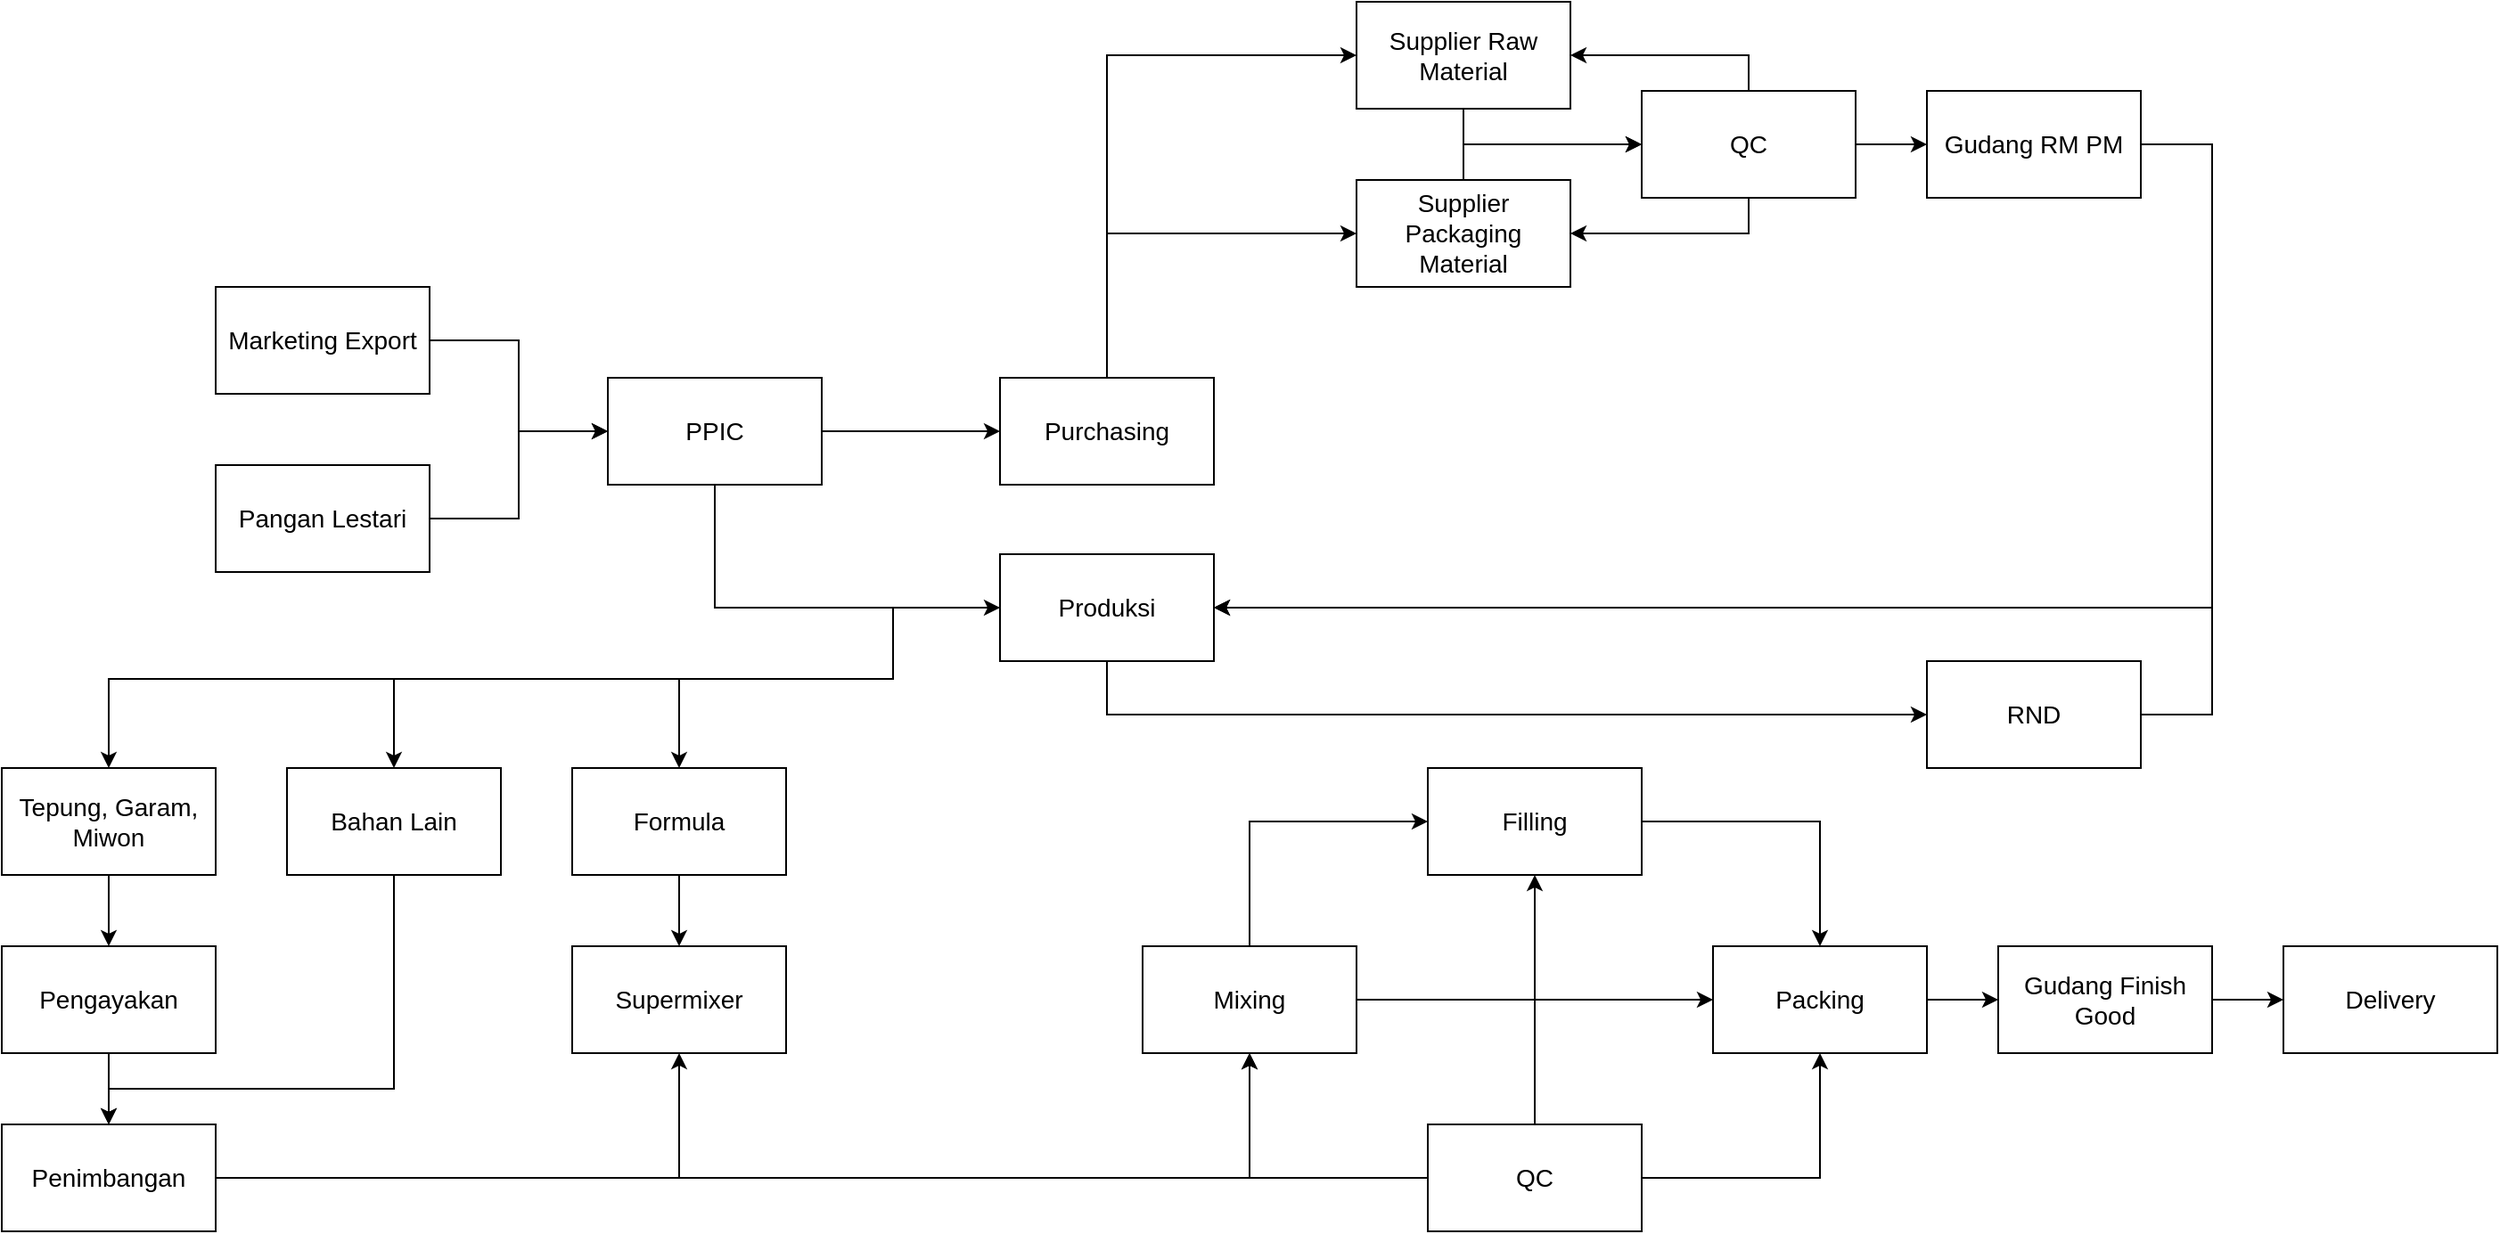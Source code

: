 <mxfile version="26.2.9">
  <diagram name="Page-1" id="cf-V2gqi7i_fhJFO8fwm">
    <mxGraphModel dx="1780" dy="632" grid="1" gridSize="10" guides="1" tooltips="1" connect="1" arrows="1" fold="1" page="1" pageScale="1" pageWidth="850" pageHeight="1100" math="0" shadow="0">
      <root>
        <mxCell id="0" />
        <mxCell id="1" parent="0" />
        <mxCell id="frWIrJoRdRerQJBQV_GG-7" value="" style="edgeStyle=orthogonalEdgeStyle;rounded=0;orthogonalLoop=1;jettySize=auto;html=1;" edge="1" parent="1" source="oBX4iHXAOmjOvNSdd5BE-188" target="oBX4iHXAOmjOvNSdd5BE-189">
          <mxGeometry relative="1" as="geometry" />
        </mxCell>
        <mxCell id="oBX4iHXAOmjOvNSdd5BE-188" value="Marketing Export" style="whiteSpace=wrap;strokeWidth=1;fontSize=14;" parent="1" vertex="1">
          <mxGeometry x="40" y="940" width="120" height="60" as="geometry" />
        </mxCell>
        <mxCell id="frWIrJoRdRerQJBQV_GG-9" value="" style="edgeStyle=orthogonalEdgeStyle;rounded=0;orthogonalLoop=1;jettySize=auto;html=1;" edge="1" parent="1" source="oBX4iHXAOmjOvNSdd5BE-189" target="oBX4iHXAOmjOvNSdd5BE-191">
          <mxGeometry relative="1" as="geometry" />
        </mxCell>
        <mxCell id="frWIrJoRdRerQJBQV_GG-10" style="edgeStyle=orthogonalEdgeStyle;rounded=0;orthogonalLoop=1;jettySize=auto;html=1;entryX=0;entryY=0.5;entryDx=0;entryDy=0;exitX=0.5;exitY=0.983;exitDx=0;exitDy=0;exitPerimeter=0;" edge="1" parent="1" source="oBX4iHXAOmjOvNSdd5BE-189" target="oBX4iHXAOmjOvNSdd5BE-196">
          <mxGeometry relative="1" as="geometry">
            <Array as="points">
              <mxPoint x="320" y="1120" />
            </Array>
          </mxGeometry>
        </mxCell>
        <mxCell id="oBX4iHXAOmjOvNSdd5BE-189" value="PPIC" style="whiteSpace=wrap;strokeWidth=1;fontSize=14;" parent="1" vertex="1">
          <mxGeometry x="260" y="991" width="120" height="60" as="geometry" />
        </mxCell>
        <mxCell id="frWIrJoRdRerQJBQV_GG-8" value="" style="edgeStyle=orthogonalEdgeStyle;rounded=0;orthogonalLoop=1;jettySize=auto;html=1;" edge="1" parent="1" source="oBX4iHXAOmjOvNSdd5BE-190" target="oBX4iHXAOmjOvNSdd5BE-189">
          <mxGeometry relative="1" as="geometry" />
        </mxCell>
        <mxCell id="oBX4iHXAOmjOvNSdd5BE-190" value="Pangan Lestari" style="whiteSpace=wrap;strokeWidth=1;fontSize=14;" parent="1" vertex="1">
          <mxGeometry x="40" y="1040" width="120" height="60" as="geometry" />
        </mxCell>
        <mxCell id="frWIrJoRdRerQJBQV_GG-11" style="edgeStyle=orthogonalEdgeStyle;rounded=0;orthogonalLoop=1;jettySize=auto;html=1;entryX=0;entryY=0.5;entryDx=0;entryDy=0;" edge="1" parent="1" source="oBX4iHXAOmjOvNSdd5BE-191" target="oBX4iHXAOmjOvNSdd5BE-192">
          <mxGeometry relative="1" as="geometry">
            <Array as="points">
              <mxPoint x="540" y="810" />
            </Array>
          </mxGeometry>
        </mxCell>
        <mxCell id="frWIrJoRdRerQJBQV_GG-12" style="edgeStyle=orthogonalEdgeStyle;rounded=0;orthogonalLoop=1;jettySize=auto;html=1;entryX=0;entryY=0.5;entryDx=0;entryDy=0;" edge="1" parent="1" source="oBX4iHXAOmjOvNSdd5BE-191" target="oBX4iHXAOmjOvNSdd5BE-193">
          <mxGeometry relative="1" as="geometry">
            <Array as="points">
              <mxPoint x="540" y="910" />
            </Array>
          </mxGeometry>
        </mxCell>
        <mxCell id="oBX4iHXAOmjOvNSdd5BE-191" value="Purchasing" style="whiteSpace=wrap;strokeWidth=1;fontSize=14;" parent="1" vertex="1">
          <mxGeometry x="480" y="991" width="120" height="60" as="geometry" />
        </mxCell>
        <mxCell id="frWIrJoRdRerQJBQV_GG-13" style="edgeStyle=orthogonalEdgeStyle;rounded=0;orthogonalLoop=1;jettySize=auto;html=1;entryX=0;entryY=0.5;entryDx=0;entryDy=0;" edge="1" parent="1" source="oBX4iHXAOmjOvNSdd5BE-192" target="oBX4iHXAOmjOvNSdd5BE-194">
          <mxGeometry relative="1" as="geometry">
            <Array as="points">
              <mxPoint x="740" y="860" />
            </Array>
          </mxGeometry>
        </mxCell>
        <mxCell id="oBX4iHXAOmjOvNSdd5BE-192" value="Supplier Raw Material" style="whiteSpace=wrap;strokeWidth=1;fontSize=14;" parent="1" vertex="1">
          <mxGeometry x="680" y="780" width="120" height="60" as="geometry" />
        </mxCell>
        <mxCell id="frWIrJoRdRerQJBQV_GG-14" style="edgeStyle=orthogonalEdgeStyle;rounded=0;orthogonalLoop=1;jettySize=auto;html=1;entryX=0;entryY=0.5;entryDx=0;entryDy=0;" edge="1" parent="1" source="oBX4iHXAOmjOvNSdd5BE-193" target="oBX4iHXAOmjOvNSdd5BE-194">
          <mxGeometry relative="1" as="geometry">
            <Array as="points">
              <mxPoint x="740" y="860" />
            </Array>
          </mxGeometry>
        </mxCell>
        <mxCell id="oBX4iHXAOmjOvNSdd5BE-193" value="Supplier Packaging Material" style="whiteSpace=wrap;strokeWidth=1;fontSize=14;" parent="1" vertex="1">
          <mxGeometry x="680" y="880" width="120" height="60" as="geometry" />
        </mxCell>
        <mxCell id="frWIrJoRdRerQJBQV_GG-15" style="edgeStyle=orthogonalEdgeStyle;rounded=0;orthogonalLoop=1;jettySize=auto;html=1;entryX=1;entryY=0.5;entryDx=0;entryDy=0;" edge="1" parent="1" source="oBX4iHXAOmjOvNSdd5BE-194" target="oBX4iHXAOmjOvNSdd5BE-192">
          <mxGeometry relative="1" as="geometry">
            <Array as="points">
              <mxPoint x="900" y="810" />
            </Array>
          </mxGeometry>
        </mxCell>
        <mxCell id="frWIrJoRdRerQJBQV_GG-16" style="edgeStyle=orthogonalEdgeStyle;rounded=0;orthogonalLoop=1;jettySize=auto;html=1;entryX=1;entryY=0.5;entryDx=0;entryDy=0;" edge="1" parent="1" source="oBX4iHXAOmjOvNSdd5BE-194" target="oBX4iHXAOmjOvNSdd5BE-193">
          <mxGeometry relative="1" as="geometry">
            <Array as="points">
              <mxPoint x="900" y="910" />
            </Array>
          </mxGeometry>
        </mxCell>
        <mxCell id="frWIrJoRdRerQJBQV_GG-17" value="" style="edgeStyle=orthogonalEdgeStyle;rounded=0;orthogonalLoop=1;jettySize=auto;html=1;" edge="1" parent="1" source="oBX4iHXAOmjOvNSdd5BE-194" target="oBX4iHXAOmjOvNSdd5BE-195">
          <mxGeometry relative="1" as="geometry" />
        </mxCell>
        <mxCell id="oBX4iHXAOmjOvNSdd5BE-194" value="QC" style="whiteSpace=wrap;strokeWidth=1;fontSize=14;" parent="1" vertex="1">
          <mxGeometry x="840" y="830" width="120" height="60" as="geometry" />
        </mxCell>
        <mxCell id="frWIrJoRdRerQJBQV_GG-18" style="edgeStyle=orthogonalEdgeStyle;rounded=0;orthogonalLoop=1;jettySize=auto;html=1;entryX=1;entryY=0.5;entryDx=0;entryDy=0;" edge="1" parent="1" source="oBX4iHXAOmjOvNSdd5BE-195" target="oBX4iHXAOmjOvNSdd5BE-196">
          <mxGeometry relative="1" as="geometry">
            <Array as="points">
              <mxPoint x="1160" y="860" />
              <mxPoint x="1160" y="1120" />
            </Array>
          </mxGeometry>
        </mxCell>
        <mxCell id="oBX4iHXAOmjOvNSdd5BE-195" value="Gudang RM PM" style="whiteSpace=wrap;strokeWidth=1;fontSize=14;" parent="1" vertex="1">
          <mxGeometry x="1000" y="830" width="120" height="60" as="geometry" />
        </mxCell>
        <mxCell id="frWIrJoRdRerQJBQV_GG-20" style="edgeStyle=orthogonalEdgeStyle;rounded=0;orthogonalLoop=1;jettySize=auto;html=1;" edge="1" parent="1" source="oBX4iHXAOmjOvNSdd5BE-196" target="oBX4iHXAOmjOvNSdd5BE-197">
          <mxGeometry relative="1" as="geometry">
            <Array as="points">
              <mxPoint x="540" y="1180" />
            </Array>
          </mxGeometry>
        </mxCell>
        <mxCell id="frWIrJoRdRerQJBQV_GG-22" style="edgeStyle=orthogonalEdgeStyle;rounded=0;orthogonalLoop=1;jettySize=auto;html=1;entryX=0.5;entryY=0;entryDx=0;entryDy=0;" edge="1" parent="1" source="oBX4iHXAOmjOvNSdd5BE-196" target="oBX4iHXAOmjOvNSdd5BE-198">
          <mxGeometry relative="1" as="geometry">
            <Array as="points">
              <mxPoint x="420" y="1160" />
              <mxPoint x="-20" y="1160" />
            </Array>
          </mxGeometry>
        </mxCell>
        <mxCell id="frWIrJoRdRerQJBQV_GG-23" style="edgeStyle=orthogonalEdgeStyle;rounded=0;orthogonalLoop=1;jettySize=auto;html=1;entryX=0.5;entryY=0;entryDx=0;entryDy=0;" edge="1" parent="1" source="oBX4iHXAOmjOvNSdd5BE-196" target="oBX4iHXAOmjOvNSdd5BE-199">
          <mxGeometry relative="1" as="geometry">
            <Array as="points">
              <mxPoint x="420" y="1160" />
              <mxPoint x="140" y="1160" />
            </Array>
          </mxGeometry>
        </mxCell>
        <mxCell id="frWIrJoRdRerQJBQV_GG-24" style="edgeStyle=orthogonalEdgeStyle;rounded=0;orthogonalLoop=1;jettySize=auto;html=1;entryX=0.5;entryY=0;entryDx=0;entryDy=0;" edge="1" parent="1" source="oBX4iHXAOmjOvNSdd5BE-196" target="oBX4iHXAOmjOvNSdd5BE-200">
          <mxGeometry relative="1" as="geometry">
            <Array as="points">
              <mxPoint x="420" y="1160" />
              <mxPoint x="300" y="1160" />
            </Array>
          </mxGeometry>
        </mxCell>
        <mxCell id="oBX4iHXAOmjOvNSdd5BE-196" value="Produksi" style="whiteSpace=wrap;strokeWidth=1;fontSize=14;" parent="1" vertex="1">
          <mxGeometry x="480" y="1090" width="120" height="60" as="geometry" />
        </mxCell>
        <mxCell id="frWIrJoRdRerQJBQV_GG-19" style="edgeStyle=orthogonalEdgeStyle;rounded=0;orthogonalLoop=1;jettySize=auto;html=1;" edge="1" parent="1" source="oBX4iHXAOmjOvNSdd5BE-197">
          <mxGeometry relative="1" as="geometry">
            <mxPoint x="600" y="1120" as="targetPoint" />
            <Array as="points">
              <mxPoint x="1160" y="1180" />
              <mxPoint x="1160" y="1120" />
            </Array>
          </mxGeometry>
        </mxCell>
        <mxCell id="oBX4iHXAOmjOvNSdd5BE-197" value="RND" style="whiteSpace=wrap;strokeWidth=1;fontSize=14;" parent="1" vertex="1">
          <mxGeometry x="1000" y="1150" width="120" height="60" as="geometry" />
        </mxCell>
        <mxCell id="frWIrJoRdRerQJBQV_GG-25" value="" style="edgeStyle=orthogonalEdgeStyle;rounded=0;orthogonalLoop=1;jettySize=auto;html=1;" edge="1" parent="1" source="oBX4iHXAOmjOvNSdd5BE-198" target="oBX4iHXAOmjOvNSdd5BE-201">
          <mxGeometry relative="1" as="geometry" />
        </mxCell>
        <mxCell id="oBX4iHXAOmjOvNSdd5BE-198" value="Tepung, Garam, Miwon" style="whiteSpace=wrap;strokeWidth=1;fontSize=14;" parent="1" vertex="1">
          <mxGeometry x="-80" y="1210" width="120" height="60" as="geometry" />
        </mxCell>
        <mxCell id="frWIrJoRdRerQJBQV_GG-28" style="edgeStyle=orthogonalEdgeStyle;rounded=0;orthogonalLoop=1;jettySize=auto;html=1;entryX=0.5;entryY=0;entryDx=0;entryDy=0;" edge="1" parent="1" source="oBX4iHXAOmjOvNSdd5BE-199" target="oBX4iHXAOmjOvNSdd5BE-202">
          <mxGeometry relative="1" as="geometry">
            <Array as="points">
              <mxPoint x="140" y="1390" />
              <mxPoint x="-20" y="1390" />
            </Array>
          </mxGeometry>
        </mxCell>
        <mxCell id="oBX4iHXAOmjOvNSdd5BE-199" value="Bahan Lain" style="whiteSpace=wrap;strokeWidth=1;fontSize=14;" parent="1" vertex="1">
          <mxGeometry x="80" y="1210" width="120" height="60" as="geometry" />
        </mxCell>
        <mxCell id="frWIrJoRdRerQJBQV_GG-29" value="" style="edgeStyle=orthogonalEdgeStyle;rounded=0;orthogonalLoop=1;jettySize=auto;html=1;" edge="1" parent="1" source="oBX4iHXAOmjOvNSdd5BE-200" target="oBX4iHXAOmjOvNSdd5BE-203">
          <mxGeometry relative="1" as="geometry" />
        </mxCell>
        <mxCell id="oBX4iHXAOmjOvNSdd5BE-200" value="Formula" style="whiteSpace=wrap;strokeWidth=1;fontSize=14;" parent="1" vertex="1">
          <mxGeometry x="240" y="1210" width="120" height="60" as="geometry" />
        </mxCell>
        <mxCell id="frWIrJoRdRerQJBQV_GG-26" value="" style="edgeStyle=orthogonalEdgeStyle;rounded=0;orthogonalLoop=1;jettySize=auto;html=1;" edge="1" parent="1" source="oBX4iHXAOmjOvNSdd5BE-201" target="oBX4iHXAOmjOvNSdd5BE-202">
          <mxGeometry relative="1" as="geometry" />
        </mxCell>
        <mxCell id="oBX4iHXAOmjOvNSdd5BE-201" value="Pengayakan" style="whiteSpace=wrap;strokeWidth=1;fontSize=14;" parent="1" vertex="1">
          <mxGeometry x="-80" y="1310" width="120" height="60" as="geometry" />
        </mxCell>
        <mxCell id="frWIrJoRdRerQJBQV_GG-30" style="edgeStyle=orthogonalEdgeStyle;rounded=0;orthogonalLoop=1;jettySize=auto;html=1;entryX=0.5;entryY=1;entryDx=0;entryDy=0;entryPerimeter=0;" edge="1" parent="1" source="oBX4iHXAOmjOvNSdd5BE-202" target="oBX4iHXAOmjOvNSdd5BE-203">
          <mxGeometry relative="1" as="geometry">
            <mxPoint x="290" y="1400.0" as="targetPoint" />
          </mxGeometry>
        </mxCell>
        <mxCell id="frWIrJoRdRerQJBQV_GG-31" style="edgeStyle=orthogonalEdgeStyle;rounded=0;orthogonalLoop=1;jettySize=auto;html=1;entryX=0.5;entryY=1;entryDx=0;entryDy=0;" edge="1" parent="1" source="oBX4iHXAOmjOvNSdd5BE-202" target="oBX4iHXAOmjOvNSdd5BE-204">
          <mxGeometry relative="1" as="geometry" />
        </mxCell>
        <mxCell id="oBX4iHXAOmjOvNSdd5BE-202" value="Penimbangan" style="whiteSpace=wrap;strokeWidth=1;fontSize=14;" parent="1" vertex="1">
          <mxGeometry x="-80" y="1410" width="120" height="60" as="geometry" />
        </mxCell>
        <mxCell id="oBX4iHXAOmjOvNSdd5BE-203" value="Supermixer" style="whiteSpace=wrap;strokeWidth=1;fontSize=14;" parent="1" vertex="1">
          <mxGeometry x="240" y="1310" width="120" height="60" as="geometry" />
        </mxCell>
        <mxCell id="frWIrJoRdRerQJBQV_GG-33" style="edgeStyle=orthogonalEdgeStyle;rounded=0;orthogonalLoop=1;jettySize=auto;html=1;entryX=0;entryY=0.5;entryDx=0;entryDy=0;" edge="1" parent="1" source="oBX4iHXAOmjOvNSdd5BE-204" target="oBX4iHXAOmjOvNSdd5BE-206">
          <mxGeometry relative="1" as="geometry">
            <Array as="points">
              <mxPoint x="620" y="1240" />
            </Array>
          </mxGeometry>
        </mxCell>
        <mxCell id="frWIrJoRdRerQJBQV_GG-36" style="edgeStyle=orthogonalEdgeStyle;rounded=0;orthogonalLoop=1;jettySize=auto;html=1;entryX=0;entryY=0.5;entryDx=0;entryDy=0;" edge="1" parent="1" source="oBX4iHXAOmjOvNSdd5BE-204" target="oBX4iHXAOmjOvNSdd5BE-207">
          <mxGeometry relative="1" as="geometry" />
        </mxCell>
        <mxCell id="oBX4iHXAOmjOvNSdd5BE-204" value="Mixing" style="whiteSpace=wrap;strokeWidth=1;fontSize=14;" parent="1" vertex="1">
          <mxGeometry x="560" y="1310" width="120" height="60" as="geometry" />
        </mxCell>
        <mxCell id="frWIrJoRdRerQJBQV_GG-32" style="edgeStyle=orthogonalEdgeStyle;rounded=0;orthogonalLoop=1;jettySize=auto;html=1;entryX=0.5;entryY=1;entryDx=0;entryDy=0;entryPerimeter=0;" edge="1" parent="1" source="oBX4iHXAOmjOvNSdd5BE-205" target="oBX4iHXAOmjOvNSdd5BE-204">
          <mxGeometry relative="1" as="geometry">
            <mxPoint x="610" y="1380" as="targetPoint" />
          </mxGeometry>
        </mxCell>
        <mxCell id="frWIrJoRdRerQJBQV_GG-35" style="edgeStyle=orthogonalEdgeStyle;rounded=0;orthogonalLoop=1;jettySize=auto;html=1;entryX=0.5;entryY=1;entryDx=0;entryDy=0;" edge="1" parent="1" source="oBX4iHXAOmjOvNSdd5BE-205" target="oBX4iHXAOmjOvNSdd5BE-206">
          <mxGeometry relative="1" as="geometry" />
        </mxCell>
        <mxCell id="frWIrJoRdRerQJBQV_GG-37" style="edgeStyle=orthogonalEdgeStyle;rounded=0;orthogonalLoop=1;jettySize=auto;html=1;entryX=0.5;entryY=1;entryDx=0;entryDy=0;entryPerimeter=0;" edge="1" parent="1" source="oBX4iHXAOmjOvNSdd5BE-205" target="oBX4iHXAOmjOvNSdd5BE-207">
          <mxGeometry relative="1" as="geometry">
            <mxPoint x="940" y="1380" as="targetPoint" />
          </mxGeometry>
        </mxCell>
        <mxCell id="oBX4iHXAOmjOvNSdd5BE-205" value="QC" style="whiteSpace=wrap;strokeWidth=1;fontSize=14;" parent="1" vertex="1">
          <mxGeometry x="720" y="1410" width="120" height="60" as="geometry" />
        </mxCell>
        <mxCell id="frWIrJoRdRerQJBQV_GG-34" style="edgeStyle=orthogonalEdgeStyle;rounded=0;orthogonalLoop=1;jettySize=auto;html=1;entryX=0.5;entryY=0;entryDx=0;entryDy=0;" edge="1" parent="1" source="oBX4iHXAOmjOvNSdd5BE-206" target="oBX4iHXAOmjOvNSdd5BE-207">
          <mxGeometry relative="1" as="geometry" />
        </mxCell>
        <mxCell id="oBX4iHXAOmjOvNSdd5BE-206" value="Filling" style="whiteSpace=wrap;strokeWidth=1;fontSize=14;" parent="1" vertex="1">
          <mxGeometry x="720" y="1210" width="120" height="60" as="geometry" />
        </mxCell>
        <mxCell id="frWIrJoRdRerQJBQV_GG-39" value="" style="edgeStyle=orthogonalEdgeStyle;rounded=0;orthogonalLoop=1;jettySize=auto;html=1;" edge="1" parent="1" source="oBX4iHXAOmjOvNSdd5BE-207" target="oBX4iHXAOmjOvNSdd5BE-208">
          <mxGeometry relative="1" as="geometry" />
        </mxCell>
        <mxCell id="oBX4iHXAOmjOvNSdd5BE-207" value="Packing" style="whiteSpace=wrap;strokeWidth=1;fontSize=14;" parent="1" vertex="1">
          <mxGeometry x="880" y="1310" width="120" height="60" as="geometry" />
        </mxCell>
        <mxCell id="frWIrJoRdRerQJBQV_GG-40" value="" style="edgeStyle=orthogonalEdgeStyle;rounded=0;orthogonalLoop=1;jettySize=auto;html=1;" edge="1" parent="1" source="oBX4iHXAOmjOvNSdd5BE-208" target="oBX4iHXAOmjOvNSdd5BE-209">
          <mxGeometry relative="1" as="geometry" />
        </mxCell>
        <mxCell id="oBX4iHXAOmjOvNSdd5BE-208" value="Gudang Finish Good" style="whiteSpace=wrap;strokeWidth=1;fontSize=14;" parent="1" vertex="1">
          <mxGeometry x="1040" y="1310" width="120" height="60" as="geometry" />
        </mxCell>
        <mxCell id="oBX4iHXAOmjOvNSdd5BE-209" value="Delivery" style="whiteSpace=wrap;strokeWidth=1;fontSize=14;" parent="1" vertex="1">
          <mxGeometry x="1200" y="1310" width="120" height="60" as="geometry" />
        </mxCell>
      </root>
    </mxGraphModel>
  </diagram>
</mxfile>
